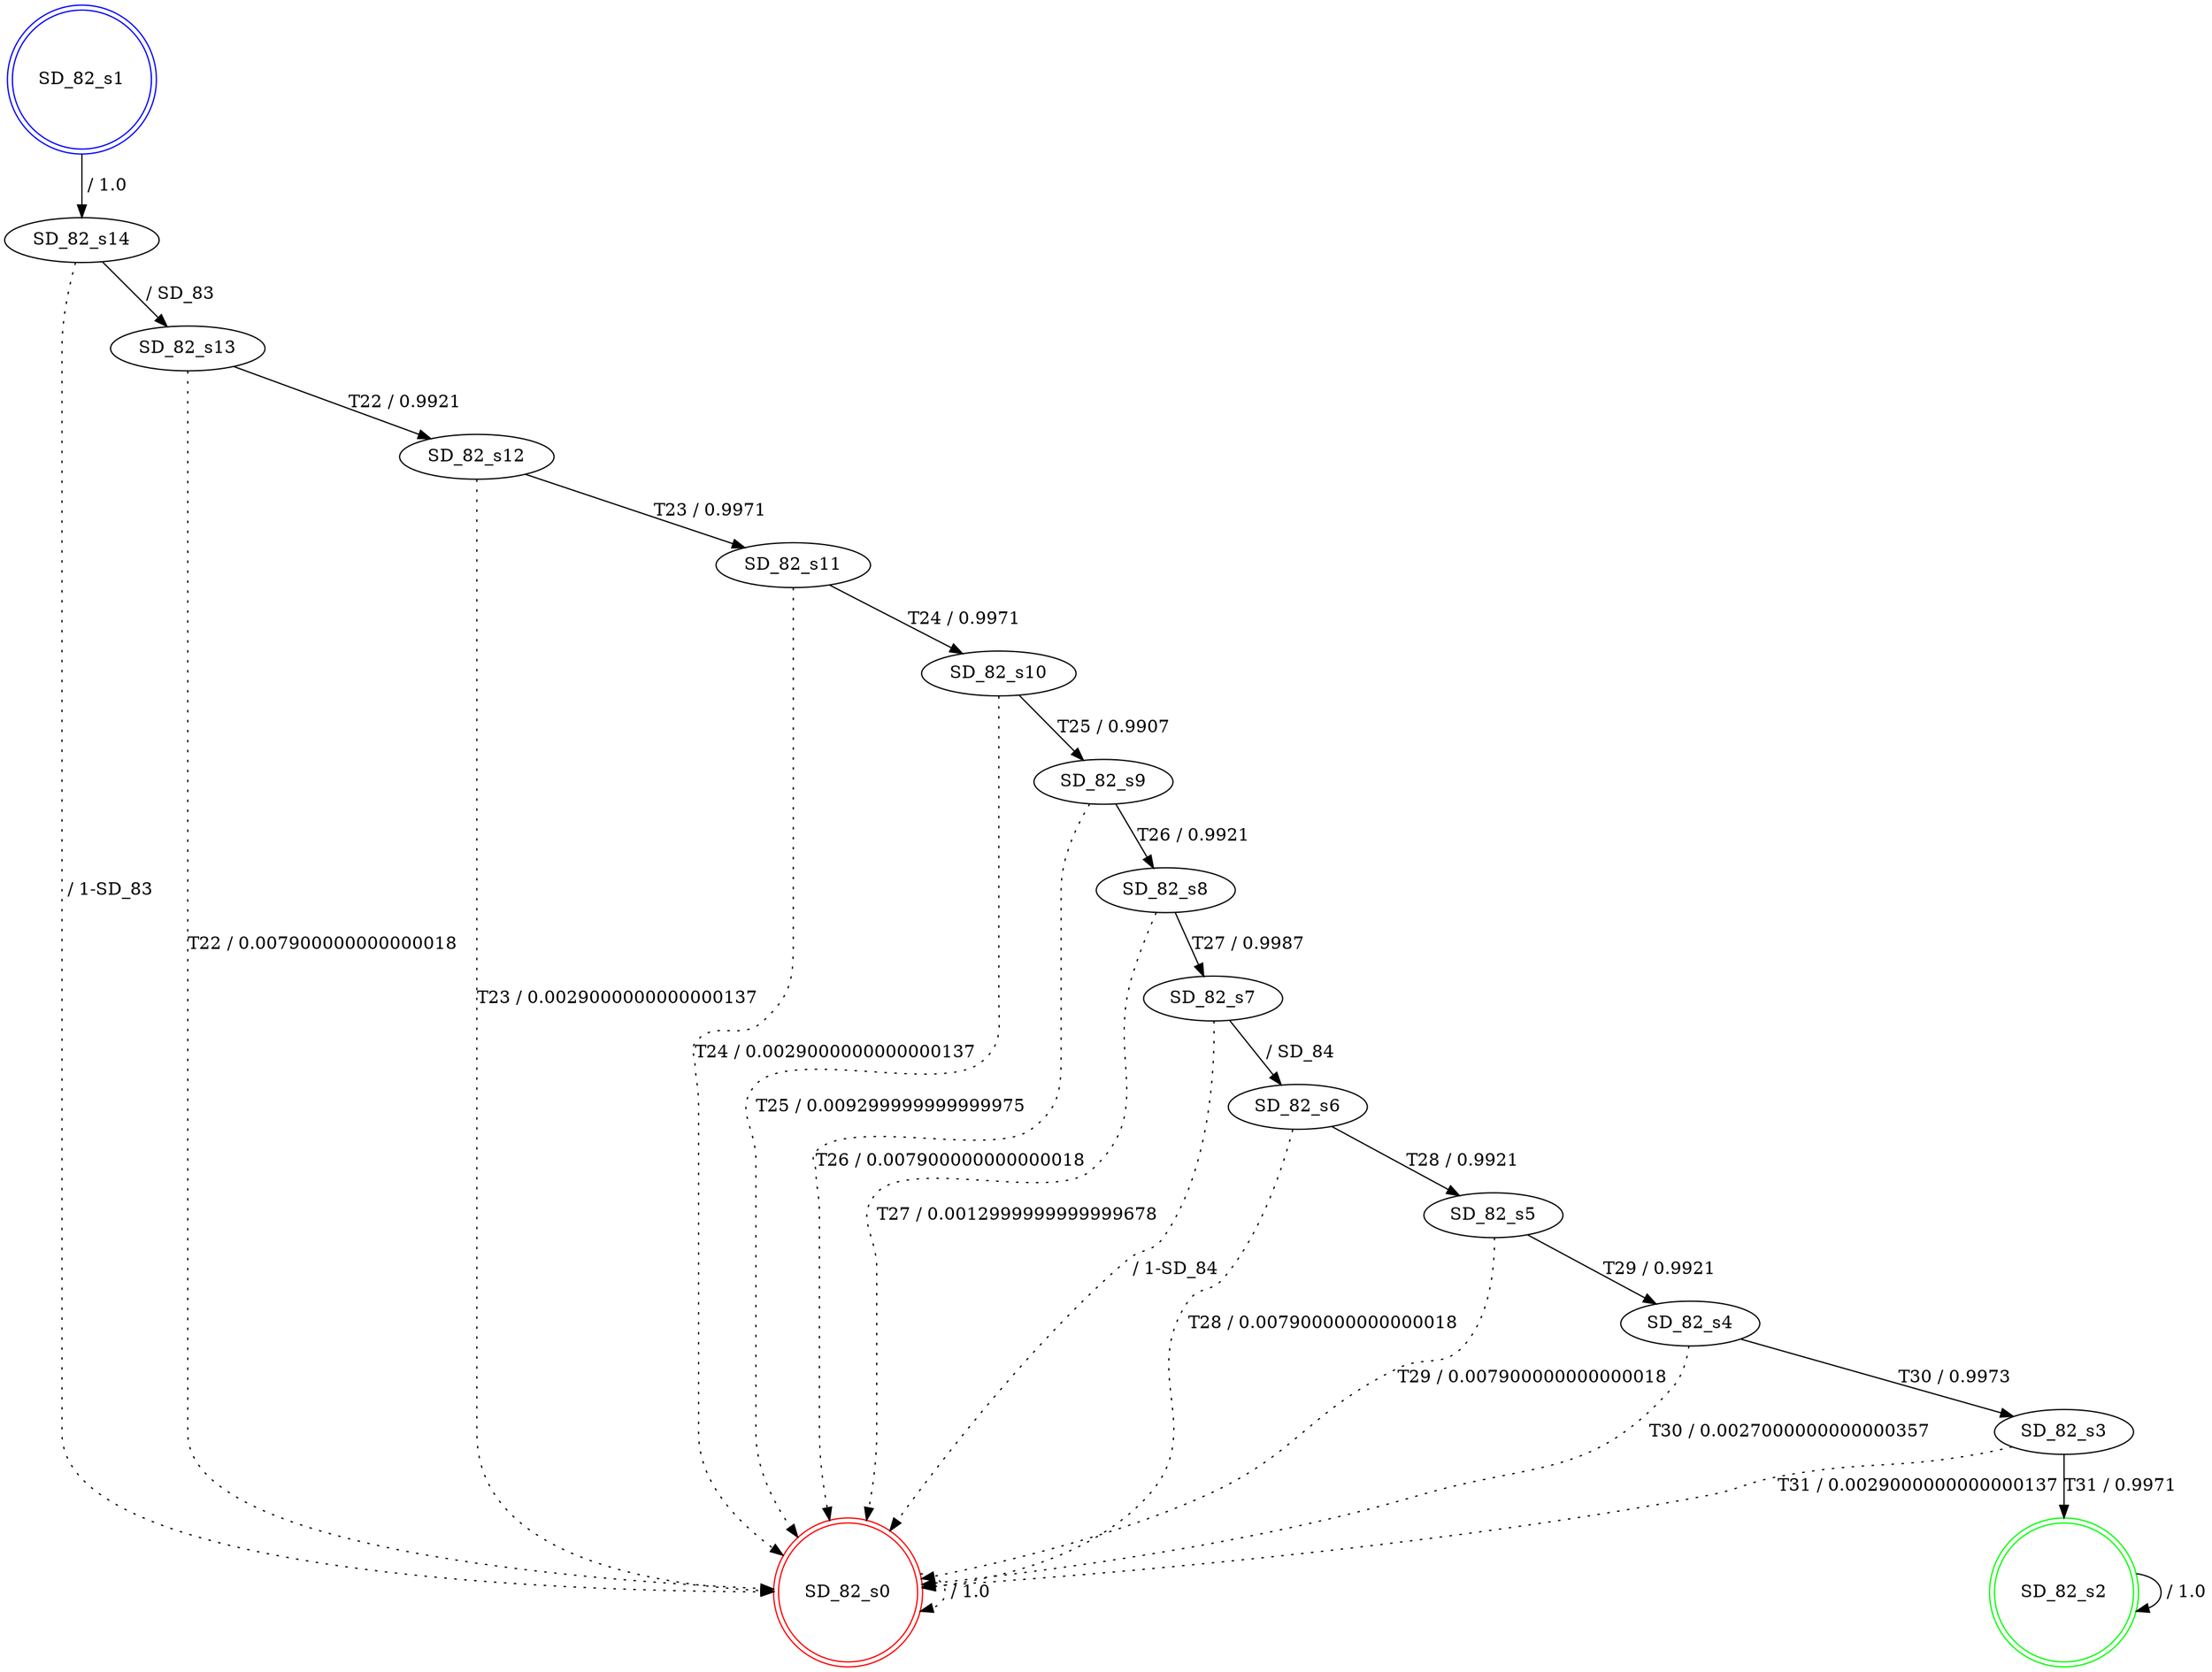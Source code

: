 digraph graphname {
SD_82_s0 [label="SD_82_s0",color=red,shape=doublecircle ];
SD_82_s1 [label="SD_82_s1",color=blue,shape=doublecircle ];
SD_82_s2 [label="SD_82_s2",color=green,shape=doublecircle ];
SD_82_s3 [label="SD_82_s3" ];
SD_82_s4 [label="SD_82_s4" ];
SD_82_s5 [label="SD_82_s5" ];
SD_82_s6 [label="SD_82_s6" ];
SD_82_s7 [label="SD_82_s7" ];
SD_82_s8 [label="SD_82_s8" ];
SD_82_s9 [label="SD_82_s9" ];
SD_82_s10 [label="SD_82_s10" ];
SD_82_s11 [label="SD_82_s11" ];
SD_82_s12 [label="SD_82_s12" ];
SD_82_s13 [label="SD_82_s13" ];
SD_82_s14 [label="SD_82_s14" ];
SD_82_s0 -> SD_82_s0 [label=" / 1.0", style=dotted];
SD_82_s1 -> SD_82_s14 [label=" / 1.0"];
SD_82_s2 -> SD_82_s2 [label=" / 1.0"];
SD_82_s3 -> SD_82_s2 [label="T31 / 0.9971"];
SD_82_s3 -> SD_82_s0 [label="T31 / 0.0029000000000000137", style=dotted];
SD_82_s4 -> SD_82_s3 [label="T30 / 0.9973"];
SD_82_s4 -> SD_82_s0 [label="T30 / 0.0027000000000000357", style=dotted];
SD_82_s5 -> SD_82_s4 [label="T29 / 0.9921"];
SD_82_s5 -> SD_82_s0 [label="T29 / 0.007900000000000018", style=dotted];
SD_82_s6 -> SD_82_s5 [label="T28 / 0.9921"];
SD_82_s6 -> SD_82_s0 [label="T28 / 0.007900000000000018", style=dotted];
SD_82_s7 -> SD_82_s6 [label=" / SD_84"];
SD_82_s7 -> SD_82_s0 [label=" / 1-SD_84", style=dotted];
SD_82_s8 -> SD_82_s7 [label="T27 / 0.9987"];
SD_82_s8 -> SD_82_s0 [label="T27 / 0.0012999999999999678", style=dotted];
SD_82_s9 -> SD_82_s8 [label="T26 / 0.9921"];
SD_82_s9 -> SD_82_s0 [label="T26 / 0.007900000000000018", style=dotted];
SD_82_s10 -> SD_82_s9 [label="T25 / 0.9907"];
SD_82_s10 -> SD_82_s0 [label="T25 / 0.009299999999999975", style=dotted];
SD_82_s11 -> SD_82_s10 [label="T24 / 0.9971"];
SD_82_s11 -> SD_82_s0 [label="T24 / 0.0029000000000000137", style=dotted];
SD_82_s12 -> SD_82_s11 [label="T23 / 0.9971"];
SD_82_s12 -> SD_82_s0 [label="T23 / 0.0029000000000000137", style=dotted];
SD_82_s13 -> SD_82_s12 [label="T22 / 0.9921"];
SD_82_s13 -> SD_82_s0 [label="T22 / 0.007900000000000018", style=dotted];
SD_82_s14 -> SD_82_s13 [label=" / SD_83"];
SD_82_s14 -> SD_82_s0 [label=" / 1-SD_83", style=dotted];
}